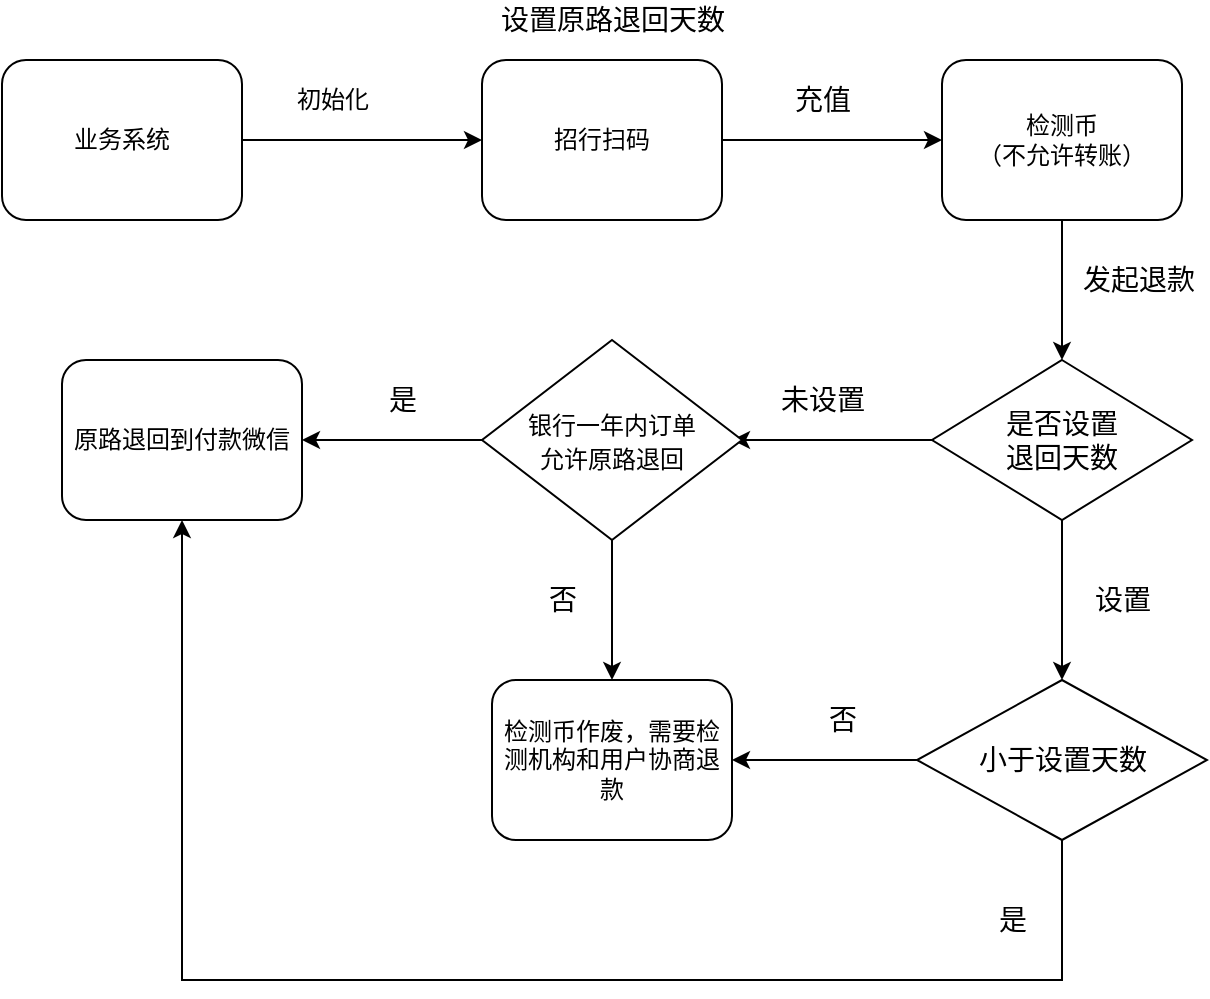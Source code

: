 <mxfile version="16.2.4" type="github">
  <diagram name="Page-1" id="2a216829-ef6e-dabb-86c1-c78162f3ba2b">
    <mxGraphModel dx="2062" dy="1122" grid="1" gridSize="10" guides="1" tooltips="1" connect="1" arrows="1" fold="1" page="1" pageScale="1" pageWidth="850" pageHeight="1100" background="none" math="0" shadow="0">
      <root>
        <mxCell id="0" />
        <mxCell id="1" parent="0" />
        <mxCell id="7a84cebc1def654-2" value="业务系统" style="shape=ext;rounded=1;html=1;whiteSpace=wrap;" parent="1" vertex="1">
          <mxGeometry x="80" y="140" width="120" height="80" as="geometry" />
        </mxCell>
        <mxCell id="2uTV4ddxleHJS4eFF3Lr-6" style="edgeStyle=orthogonalEdgeStyle;rounded=0;orthogonalLoop=1;jettySize=auto;html=1;fontSize=14;" parent="1" source="7a84cebc1def654-3" target="7a84cebc1def654-8" edge="1">
          <mxGeometry relative="1" as="geometry" />
        </mxCell>
        <mxCell id="7a84cebc1def654-3" value="招行扫码" style="shape=ext;rounded=1;html=1;whiteSpace=wrap;" parent="1" vertex="1">
          <mxGeometry x="320" y="140" width="120" height="80" as="geometry" />
        </mxCell>
        <mxCell id="2uTV4ddxleHJS4eFF3Lr-17" style="edgeStyle=orthogonalEdgeStyle;rounded=0;orthogonalLoop=1;jettySize=auto;html=1;fontSize=14;" parent="1" source="7a84cebc1def654-8" target="2uTV4ddxleHJS4eFF3Lr-16" edge="1">
          <mxGeometry relative="1" as="geometry" />
        </mxCell>
        <mxCell id="7a84cebc1def654-8" value="检测币&lt;br&gt;（不允许转账）" style="shape=ext;rounded=1;html=1;whiteSpace=wrap;" parent="1" vertex="1">
          <mxGeometry x="550" y="140" width="120" height="80" as="geometry" />
        </mxCell>
        <mxCell id="7a84cebc1def654-39" style="edgeStyle=orthogonalEdgeStyle;rounded=0;html=1;jettySize=auto;orthogonalLoop=1;" parent="1" source="7a84cebc1def654-2" target="7a84cebc1def654-3" edge="1">
          <mxGeometry relative="1" as="geometry" />
        </mxCell>
        <mxCell id="2uTV4ddxleHJS4eFF3Lr-2" value="初始化" style="text;html=1;resizable=0;autosize=1;align=center;verticalAlign=middle;points=[];fillColor=none;strokeColor=none;rounded=0;" parent="1" vertex="1">
          <mxGeometry x="220" y="150" width="50" height="20" as="geometry" />
        </mxCell>
        <mxCell id="2uTV4ddxleHJS4eFF3Lr-5" value="&lt;font style=&quot;font-size: 14px&quot;&gt;设置原路退回天数&lt;/font&gt;" style="text;html=1;resizable=0;autosize=1;align=center;verticalAlign=middle;points=[];fillColor=none;strokeColor=none;rounded=0;" parent="1" vertex="1">
          <mxGeometry x="320" y="110" width="130" height="20" as="geometry" />
        </mxCell>
        <mxCell id="2uTV4ddxleHJS4eFF3Lr-12" value="充值" style="text;html=1;resizable=0;autosize=1;align=center;verticalAlign=middle;points=[];fillColor=none;strokeColor=none;rounded=0;fontSize=14;" parent="1" vertex="1">
          <mxGeometry x="470" y="150" width="40" height="20" as="geometry" />
        </mxCell>
        <mxCell id="2uTV4ddxleHJS4eFF3Lr-14" value="发起退款" style="text;html=1;resizable=0;autosize=1;align=center;verticalAlign=middle;points=[];fillColor=none;strokeColor=none;rounded=0;fontSize=14;" parent="1" vertex="1">
          <mxGeometry x="612.5" y="240" width="70" height="20" as="geometry" />
        </mxCell>
        <mxCell id="2uTV4ddxleHJS4eFF3Lr-19" style="edgeStyle=orthogonalEdgeStyle;rounded=0;orthogonalLoop=1;jettySize=auto;html=1;fontSize=14;" parent="1" source="2uTV4ddxleHJS4eFF3Lr-16" edge="1">
          <mxGeometry relative="1" as="geometry">
            <mxPoint x="445" y="330" as="targetPoint" />
          </mxGeometry>
        </mxCell>
        <mxCell id="2uTV4ddxleHJS4eFF3Lr-29" style="edgeStyle=orthogonalEdgeStyle;rounded=0;orthogonalLoop=1;jettySize=auto;html=1;entryX=0.5;entryY=0;entryDx=0;entryDy=0;fontSize=14;" parent="1" source="2uTV4ddxleHJS4eFF3Lr-16" target="2uTV4ddxleHJS4eFF3Lr-28" edge="1">
          <mxGeometry relative="1" as="geometry" />
        </mxCell>
        <mxCell id="2uTV4ddxleHJS4eFF3Lr-16" value="是否设置&lt;br&gt;退回天数" style="rhombus;whiteSpace=wrap;html=1;fontSize=14;" parent="1" vertex="1">
          <mxGeometry x="545" y="290" width="130" height="80" as="geometry" />
        </mxCell>
        <mxCell id="2uTV4ddxleHJS4eFF3Lr-20" value="未设置" style="text;html=1;resizable=0;autosize=1;align=center;verticalAlign=middle;points=[];fillColor=none;strokeColor=none;rounded=0;fontSize=14;" parent="1" vertex="1">
          <mxGeometry x="460" y="300" width="60" height="20" as="geometry" />
        </mxCell>
        <mxCell id="2uTV4ddxleHJS4eFF3Lr-24" style="edgeStyle=orthogonalEdgeStyle;rounded=0;orthogonalLoop=1;jettySize=auto;html=1;fontSize=14;" parent="1" source="2uTV4ddxleHJS4eFF3Lr-21" target="2uTV4ddxleHJS4eFF3Lr-23" edge="1">
          <mxGeometry relative="1" as="geometry" />
        </mxCell>
        <mxCell id="2uTV4ddxleHJS4eFF3Lr-26" style="edgeStyle=orthogonalEdgeStyle;rounded=0;orthogonalLoop=1;jettySize=auto;html=1;entryX=0.5;entryY=0;entryDx=0;entryDy=0;fontSize=14;" parent="1" source="2uTV4ddxleHJS4eFF3Lr-21" target="2uTV4ddxleHJS4eFF3Lr-22" edge="1">
          <mxGeometry relative="1" as="geometry" />
        </mxCell>
        <mxCell id="2uTV4ddxleHJS4eFF3Lr-21" value="&lt;span style=&quot;font-size: 12px&quot;&gt;银行一年内订单&lt;br&gt;允许原路退回&lt;/span&gt;" style="rhombus;whiteSpace=wrap;html=1;fontSize=14;" parent="1" vertex="1">
          <mxGeometry x="320" y="280" width="130" height="100" as="geometry" />
        </mxCell>
        <mxCell id="2uTV4ddxleHJS4eFF3Lr-22" value="检测币作废，需要检测机构和用户协商退款" style="shape=ext;rounded=1;html=1;whiteSpace=wrap;" parent="1" vertex="1">
          <mxGeometry x="325" y="450" width="120" height="80" as="geometry" />
        </mxCell>
        <mxCell id="2uTV4ddxleHJS4eFF3Lr-23" value="原路退回到付款微信" style="shape=ext;rounded=1;html=1;whiteSpace=wrap;" parent="1" vertex="1">
          <mxGeometry x="110" y="290" width="120" height="80" as="geometry" />
        </mxCell>
        <mxCell id="2uTV4ddxleHJS4eFF3Lr-25" value="是" style="text;html=1;resizable=0;autosize=1;align=center;verticalAlign=middle;points=[];fillColor=none;strokeColor=none;rounded=0;fontSize=14;" parent="1" vertex="1">
          <mxGeometry x="265" y="300" width="30" height="20" as="geometry" />
        </mxCell>
        <mxCell id="2uTV4ddxleHJS4eFF3Lr-27" value="否" style="text;html=1;resizable=0;autosize=1;align=center;verticalAlign=middle;points=[];fillColor=none;strokeColor=none;rounded=0;fontSize=14;" parent="1" vertex="1">
          <mxGeometry x="345" y="400" width="30" height="20" as="geometry" />
        </mxCell>
        <mxCell id="2uTV4ddxleHJS4eFF3Lr-31" style="edgeStyle=orthogonalEdgeStyle;rounded=0;orthogonalLoop=1;jettySize=auto;html=1;entryX=1;entryY=0.5;entryDx=0;entryDy=0;fontSize=14;" parent="1" source="2uTV4ddxleHJS4eFF3Lr-28" target="2uTV4ddxleHJS4eFF3Lr-22" edge="1">
          <mxGeometry relative="1" as="geometry" />
        </mxCell>
        <mxCell id="2uTV4ddxleHJS4eFF3Lr-33" style="edgeStyle=orthogonalEdgeStyle;rounded=0;orthogonalLoop=1;jettySize=auto;html=1;entryX=0.5;entryY=1;entryDx=0;entryDy=0;fontSize=14;" parent="1" source="2uTV4ddxleHJS4eFF3Lr-28" target="2uTV4ddxleHJS4eFF3Lr-23" edge="1">
          <mxGeometry relative="1" as="geometry">
            <Array as="points">
              <mxPoint x="610" y="600" />
              <mxPoint x="170" y="600" />
            </Array>
          </mxGeometry>
        </mxCell>
        <mxCell id="2uTV4ddxleHJS4eFF3Lr-28" value="小于设置天数" style="rhombus;whiteSpace=wrap;html=1;fontSize=14;" parent="1" vertex="1">
          <mxGeometry x="537.5" y="450" width="145" height="80" as="geometry" />
        </mxCell>
        <mxCell id="2uTV4ddxleHJS4eFF3Lr-30" value="设置" style="text;html=1;resizable=0;autosize=1;align=center;verticalAlign=middle;points=[];fillColor=none;strokeColor=none;rounded=0;fontSize=14;" parent="1" vertex="1">
          <mxGeometry x="620" y="400" width="40" height="20" as="geometry" />
        </mxCell>
        <mxCell id="2uTV4ddxleHJS4eFF3Lr-32" value="否" style="text;html=1;resizable=0;autosize=1;align=center;verticalAlign=middle;points=[];fillColor=none;strokeColor=none;rounded=0;fontSize=14;" parent="1" vertex="1">
          <mxGeometry x="485" y="460" width="30" height="20" as="geometry" />
        </mxCell>
        <mxCell id="2uTV4ddxleHJS4eFF3Lr-34" value="是" style="text;html=1;resizable=0;autosize=1;align=center;verticalAlign=middle;points=[];fillColor=none;strokeColor=none;rounded=0;fontSize=14;" parent="1" vertex="1">
          <mxGeometry x="570" y="560" width="30" height="20" as="geometry" />
        </mxCell>
      </root>
    </mxGraphModel>
  </diagram>
</mxfile>

